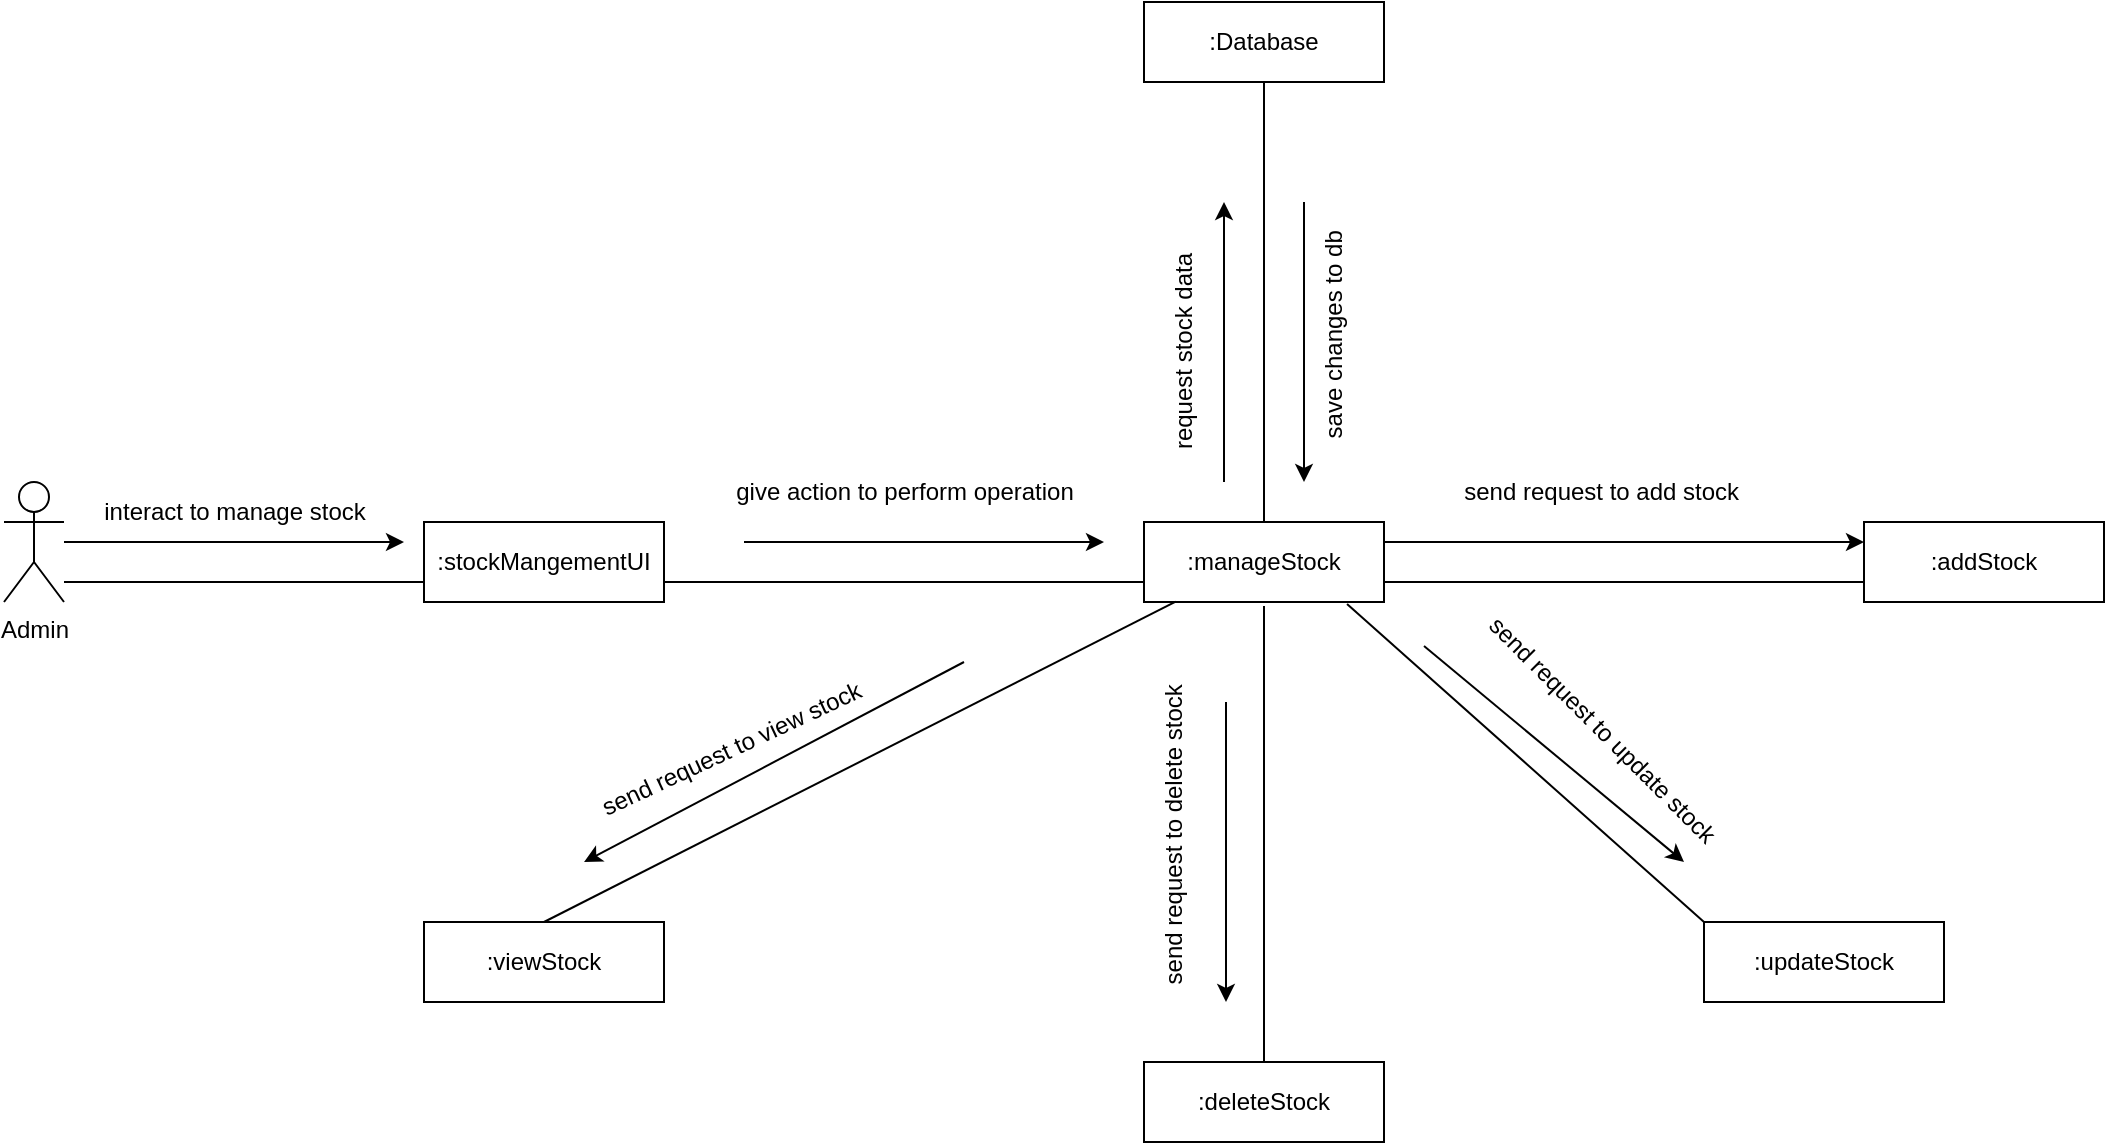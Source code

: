 <mxfile version="26.2.0">
  <diagram name="Page-1" id="PmqzdUgEhAJGLn9BQxgZ">
    <mxGraphModel dx="1491" dy="729" grid="1" gridSize="10" guides="1" tooltips="1" connect="1" arrows="1" fold="1" page="1" pageScale="1" pageWidth="827" pageHeight="1169" math="0" shadow="0">
      <root>
        <mxCell id="0" />
        <mxCell id="1" parent="0" />
        <mxCell id="RCW4TSKMZVoRPy0sw_of-1" value="Admin" style="shape=umlActor;verticalLabelPosition=bottom;verticalAlign=top;html=1;outlineConnect=0;" vertex="1" parent="1">
          <mxGeometry x="30" y="300" width="30" height="60" as="geometry" />
        </mxCell>
        <mxCell id="RCW4TSKMZVoRPy0sw_of-2" value=":stockMangementUI" style="rounded=0;whiteSpace=wrap;html=1;" vertex="1" parent="1">
          <mxGeometry x="240" y="320" width="120" height="40" as="geometry" />
        </mxCell>
        <mxCell id="RCW4TSKMZVoRPy0sw_of-3" value=":manageStock" style="rounded=0;whiteSpace=wrap;html=1;" vertex="1" parent="1">
          <mxGeometry x="600" y="320" width="120" height="40" as="geometry" />
        </mxCell>
        <mxCell id="RCW4TSKMZVoRPy0sw_of-4" value=":deleteStock" style="rounded=0;whiteSpace=wrap;html=1;" vertex="1" parent="1">
          <mxGeometry x="600" y="590" width="120" height="40" as="geometry" />
        </mxCell>
        <mxCell id="RCW4TSKMZVoRPy0sw_of-5" value=":addStock" style="rounded=0;whiteSpace=wrap;html=1;" vertex="1" parent="1">
          <mxGeometry x="960" y="320" width="120" height="40" as="geometry" />
        </mxCell>
        <mxCell id="RCW4TSKMZVoRPy0sw_of-7" value=":Database" style="rounded=0;whiteSpace=wrap;html=1;" vertex="1" parent="1">
          <mxGeometry x="600" y="60" width="120" height="40" as="geometry" />
        </mxCell>
        <mxCell id="RCW4TSKMZVoRPy0sw_of-8" value=":viewStock" style="rounded=0;whiteSpace=wrap;html=1;" vertex="1" parent="1">
          <mxGeometry x="240" y="520" width="120" height="40" as="geometry" />
        </mxCell>
        <mxCell id="RCW4TSKMZVoRPy0sw_of-9" value=":updateStock" style="rounded=0;whiteSpace=wrap;html=1;" vertex="1" parent="1">
          <mxGeometry x="880" y="520" width="120" height="40" as="geometry" />
        </mxCell>
        <mxCell id="RCW4TSKMZVoRPy0sw_of-10" value="" style="endArrow=classic;html=1;rounded=0;" edge="1" parent="1" source="RCW4TSKMZVoRPy0sw_of-1">
          <mxGeometry width="50" height="50" relative="1" as="geometry">
            <mxPoint x="600" y="420" as="sourcePoint" />
            <mxPoint x="230" y="330" as="targetPoint" />
          </mxGeometry>
        </mxCell>
        <mxCell id="RCW4TSKMZVoRPy0sw_of-11" value="interact to manage stock" style="text;html=1;align=center;verticalAlign=middle;resizable=0;points=[];autosize=1;strokeColor=none;fillColor=none;" vertex="1" parent="1">
          <mxGeometry x="70" y="300" width="150" height="30" as="geometry" />
        </mxCell>
        <mxCell id="RCW4TSKMZVoRPy0sw_of-12" value="" style="endArrow=classic;html=1;rounded=0;" edge="1" parent="1">
          <mxGeometry width="50" height="50" relative="1" as="geometry">
            <mxPoint x="400" y="330" as="sourcePoint" />
            <mxPoint x="580" y="330" as="targetPoint" />
          </mxGeometry>
        </mxCell>
        <mxCell id="RCW4TSKMZVoRPy0sw_of-13" value="give action to perform operation" style="text;html=1;align=center;verticalAlign=middle;resizable=0;points=[];autosize=1;strokeColor=none;fillColor=none;" vertex="1" parent="1">
          <mxGeometry x="385" y="290" width="190" height="30" as="geometry" />
        </mxCell>
        <mxCell id="RCW4TSKMZVoRPy0sw_of-14" value="" style="endArrow=classic;html=1;rounded=0;exitX=1;exitY=0.25;exitDx=0;exitDy=0;entryX=0;entryY=0.25;entryDx=0;entryDy=0;" edge="1" parent="1" source="RCW4TSKMZVoRPy0sw_of-3" target="RCW4TSKMZVoRPy0sw_of-5">
          <mxGeometry width="50" height="50" relative="1" as="geometry">
            <mxPoint x="600" y="420" as="sourcePoint" />
            <mxPoint x="650" y="370" as="targetPoint" />
          </mxGeometry>
        </mxCell>
        <mxCell id="RCW4TSKMZVoRPy0sw_of-15" value="send request to add stock&amp;nbsp;" style="text;html=1;align=center;verticalAlign=middle;resizable=0;points=[];autosize=1;strokeColor=none;fillColor=none;" vertex="1" parent="1">
          <mxGeometry x="750" y="290" width="160" height="30" as="geometry" />
        </mxCell>
        <mxCell id="RCW4TSKMZVoRPy0sw_of-16" value="" style="endArrow=classic;html=1;rounded=0;" edge="1" parent="1">
          <mxGeometry width="50" height="50" relative="1" as="geometry">
            <mxPoint x="740" y="382" as="sourcePoint" />
            <mxPoint x="870" y="490" as="targetPoint" />
            <Array as="points" />
          </mxGeometry>
        </mxCell>
        <mxCell id="RCW4TSKMZVoRPy0sw_of-17" value="send request to update stock&amp;nbsp;" style="text;html=1;align=center;verticalAlign=middle;resizable=0;points=[];autosize=1;strokeColor=none;fillColor=none;rotation=45;" vertex="1" parent="1">
          <mxGeometry x="740" y="410" width="180" height="30" as="geometry" />
        </mxCell>
        <mxCell id="RCW4TSKMZVoRPy0sw_of-18" value="" style="endArrow=classic;html=1;rounded=0;" edge="1" parent="1">
          <mxGeometry width="50" height="50" relative="1" as="geometry">
            <mxPoint x="641" y="410" as="sourcePoint" />
            <mxPoint x="641" y="560" as="targetPoint" />
          </mxGeometry>
        </mxCell>
        <mxCell id="RCW4TSKMZVoRPy0sw_of-19" value="send request to delete stock&amp;nbsp;" style="text;html=1;align=center;verticalAlign=middle;resizable=0;points=[];autosize=1;strokeColor=none;fillColor=none;rotation=-90;" vertex="1" parent="1">
          <mxGeometry x="525" y="460" width="180" height="30" as="geometry" />
        </mxCell>
        <mxCell id="RCW4TSKMZVoRPy0sw_of-20" value="" style="endArrow=classic;html=1;rounded=0;" edge="1" parent="1">
          <mxGeometry width="50" height="50" relative="1" as="geometry">
            <mxPoint x="510" y="390" as="sourcePoint" />
            <mxPoint x="320" y="490" as="targetPoint" />
          </mxGeometry>
        </mxCell>
        <mxCell id="RCW4TSKMZVoRPy0sw_of-21" value="send request to view stock&amp;nbsp;" style="text;html=1;align=center;verticalAlign=middle;resizable=0;points=[];autosize=1;strokeColor=none;fillColor=none;rotation=-25;" vertex="1" parent="1">
          <mxGeometry x="310" y="418" width="170" height="30" as="geometry" />
        </mxCell>
        <mxCell id="RCW4TSKMZVoRPy0sw_of-22" value="" style="endArrow=none;html=1;rounded=0;entryX=0;entryY=0.75;entryDx=0;entryDy=0;" edge="1" parent="1" target="RCW4TSKMZVoRPy0sw_of-2">
          <mxGeometry width="50" height="50" relative="1" as="geometry">
            <mxPoint x="60" y="350" as="sourcePoint" />
            <mxPoint x="650" y="370" as="targetPoint" />
          </mxGeometry>
        </mxCell>
        <mxCell id="RCW4TSKMZVoRPy0sw_of-23" value="" style="endArrow=none;html=1;rounded=0;exitX=1;exitY=0.75;exitDx=0;exitDy=0;entryX=0;entryY=0.75;entryDx=0;entryDy=0;" edge="1" parent="1" source="RCW4TSKMZVoRPy0sw_of-2" target="RCW4TSKMZVoRPy0sw_of-3">
          <mxGeometry width="50" height="50" relative="1" as="geometry">
            <mxPoint x="600" y="420" as="sourcePoint" />
            <mxPoint x="650" y="370" as="targetPoint" />
          </mxGeometry>
        </mxCell>
        <mxCell id="RCW4TSKMZVoRPy0sw_of-24" value="" style="endArrow=none;html=1;rounded=0;exitX=0;exitY=0.75;exitDx=0;exitDy=0;entryX=1;entryY=0.75;entryDx=0;entryDy=0;" edge="1" parent="1" source="RCW4TSKMZVoRPy0sw_of-5" target="RCW4TSKMZVoRPy0sw_of-3">
          <mxGeometry width="50" height="50" relative="1" as="geometry">
            <mxPoint x="600" y="420" as="sourcePoint" />
            <mxPoint x="650" y="370" as="targetPoint" />
          </mxGeometry>
        </mxCell>
        <mxCell id="RCW4TSKMZVoRPy0sw_of-25" value="" style="endArrow=none;html=1;rounded=0;entryX=0.5;entryY=0;entryDx=0;entryDy=0;" edge="1" parent="1" target="RCW4TSKMZVoRPy0sw_of-4">
          <mxGeometry width="50" height="50" relative="1" as="geometry">
            <mxPoint x="660" y="362" as="sourcePoint" />
            <mxPoint x="740" y="450" as="targetPoint" />
          </mxGeometry>
        </mxCell>
        <mxCell id="RCW4TSKMZVoRPy0sw_of-27" value="" style="endArrow=none;html=1;rounded=0;exitX=0.132;exitY=0.996;exitDx=0;exitDy=0;exitPerimeter=0;entryX=0.5;entryY=0;entryDx=0;entryDy=0;" edge="1" parent="1" source="RCW4TSKMZVoRPy0sw_of-3" target="RCW4TSKMZVoRPy0sw_of-8">
          <mxGeometry width="50" height="50" relative="1" as="geometry">
            <mxPoint x="620" y="370" as="sourcePoint" />
            <mxPoint x="320" y="510" as="targetPoint" />
          </mxGeometry>
        </mxCell>
        <mxCell id="RCW4TSKMZVoRPy0sw_of-29" value="" style="endArrow=none;html=1;rounded=0;exitX=0.846;exitY=1.025;exitDx=0;exitDy=0;exitPerimeter=0;entryX=0;entryY=0;entryDx=0;entryDy=0;" edge="1" parent="1" source="RCW4TSKMZVoRPy0sw_of-3" target="RCW4TSKMZVoRPy0sw_of-9">
          <mxGeometry width="50" height="50" relative="1" as="geometry">
            <mxPoint x="600" y="420" as="sourcePoint" />
            <mxPoint x="650" y="370" as="targetPoint" />
          </mxGeometry>
        </mxCell>
        <mxCell id="RCW4TSKMZVoRPy0sw_of-30" value="" style="endArrow=none;html=1;rounded=0;entryX=0.5;entryY=1;entryDx=0;entryDy=0;" edge="1" parent="1" source="RCW4TSKMZVoRPy0sw_of-3" target="RCW4TSKMZVoRPy0sw_of-7">
          <mxGeometry width="50" height="50" relative="1" as="geometry">
            <mxPoint x="600" y="420" as="sourcePoint" />
            <mxPoint x="650" y="370" as="targetPoint" />
          </mxGeometry>
        </mxCell>
        <mxCell id="RCW4TSKMZVoRPy0sw_of-31" value="" style="endArrow=classic;html=1;rounded=0;" edge="1" parent="1">
          <mxGeometry width="50" height="50" relative="1" as="geometry">
            <mxPoint x="640" y="300" as="sourcePoint" />
            <mxPoint x="640" y="160" as="targetPoint" />
          </mxGeometry>
        </mxCell>
        <mxCell id="RCW4TSKMZVoRPy0sw_of-32" value="request stock data" style="text;html=1;align=center;verticalAlign=middle;resizable=0;points=[];autosize=1;strokeColor=none;fillColor=none;rotation=-90;" vertex="1" parent="1">
          <mxGeometry x="560" y="220" width="120" height="30" as="geometry" />
        </mxCell>
        <mxCell id="RCW4TSKMZVoRPy0sw_of-33" value="" style="endArrow=classic;html=1;rounded=0;" edge="1" parent="1">
          <mxGeometry width="50" height="50" relative="1" as="geometry">
            <mxPoint x="680" y="160" as="sourcePoint" />
            <mxPoint x="680" y="300" as="targetPoint" />
          </mxGeometry>
        </mxCell>
        <mxCell id="RCW4TSKMZVoRPy0sw_of-34" value="save changes to db&amp;nbsp;" style="text;html=1;align=center;verticalAlign=middle;resizable=0;points=[];autosize=1;strokeColor=none;fillColor=none;rotation=-90;" vertex="1" parent="1">
          <mxGeometry x="630" y="210" width="130" height="30" as="geometry" />
        </mxCell>
      </root>
    </mxGraphModel>
  </diagram>
</mxfile>
